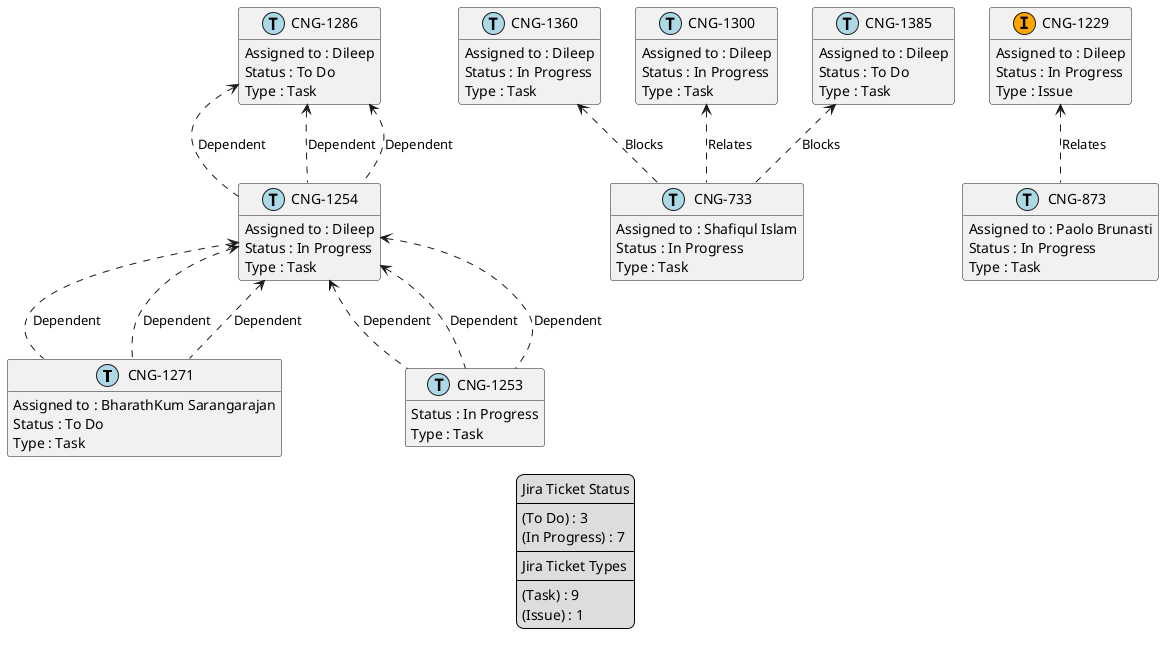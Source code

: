 @startuml
'https://plantuml.com/class-diagram

' GENERATE CLASS DIAGRAM ===========
' Generated at    : Mon Apr 15 13:01:55 CEST 2024

hide empty members

legend
Jira Ticket Status
----
(To Do) : 3
(In Progress) : 7
----
Jira Ticket Types
----
(Task) : 9
(Issue) : 1
end legend


' Tickets =======
class "CNG-1271" << (T,lightblue) >> {
  Assigned to : BharathKum Sarangarajan
  Status : To Do
  Type : Task
}

class "CNG-1360" << (T,lightblue) >> {
  Assigned to : Dileep
  Status : In Progress
  Type : Task
}

class "CNG-1229" << (I,orange) >> {
  Assigned to : Dileep
  Status : In Progress
  Type : Issue
}

class "CNG-873" << (T,lightblue) >> {
  Assigned to : Paolo Brunasti
  Status : In Progress
  Type : Task
}

class "CNG-1300" << (T,lightblue) >> {
  Assigned to : Dileep
  Status : In Progress
  Type : Task
}

class "CNG-1286" << (T,lightblue) >> {
  Assigned to : Dileep
  Status : To Do
  Type : Task
}

class "CNG-1385" << (T,lightblue) >> {
  Assigned to : Dileep
  Status : To Do
  Type : Task
}

class "CNG-1253" << (T,lightblue) >> {
  Status : In Progress
  Type : Task
}

class "CNG-733" << (T,lightblue) >> {
  Assigned to : Shafiqul Islam
  Status : In Progress
  Type : Task
}

class "CNG-1254" << (T,lightblue) >> {
  Assigned to : Dileep
  Status : In Progress
  Type : Task
}



' Links =======
"CNG-1300" <.. "CNG-733" : Relates
"CNG-1286" <.. "CNG-1254" : Dependent
"CNG-1286" <.. "CNG-1254" : Dependent
"CNG-1286" <.. "CNG-1254" : Dependent
"CNG-1385" <.. "CNG-733" : Blocks
"CNG-1360" <.. "CNG-733" : Blocks
"CNG-1254" <.. "CNG-1253" : Dependent
"CNG-1254" <.. "CNG-1271" : Dependent
"CNG-1254" <.. "CNG-1253" : Dependent
"CNG-1254" <.. "CNG-1271" : Dependent
"CNG-1254" <.. "CNG-1253" : Dependent
"CNG-1254" <.. "CNG-1271" : Dependent
"CNG-1229" <.. "CNG-873" : Relates


@enduml
